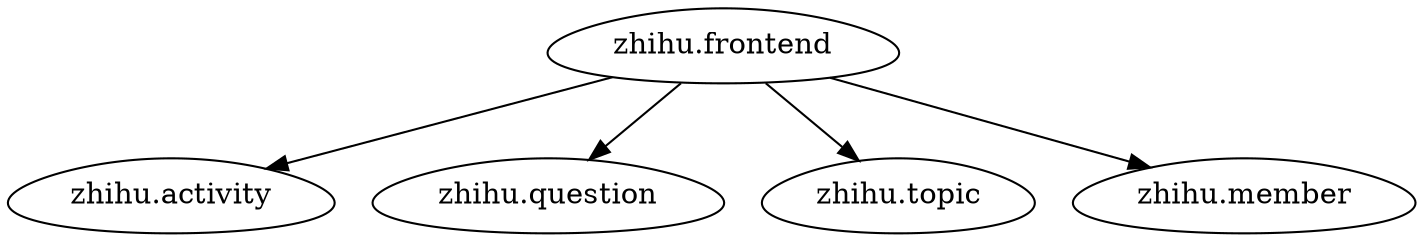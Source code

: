 digraph egg {
  node [shape=egg]
  "zhihu.frontend" -> "zhihu.activity";
  "zhihu.frontend" -> "zhihu.question";
  "zhihu.frontend" -> "zhihu.topic";
  "zhihu.frontend" -> "zhihu.member";
}
